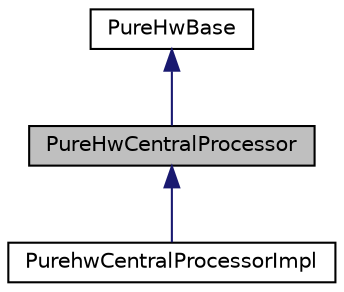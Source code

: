 digraph "PureHwCentralProcessor"
{
 // LATEX_PDF_SIZE
  edge [fontname="Helvetica",fontsize="10",labelfontname="Helvetica",labelfontsize="10"];
  node [fontname="Helvetica",fontsize="10",shape=record];
  Node1 [label="PureHwCentralProcessor",height=0.2,width=0.4,color="black", fillcolor="grey75", style="filled", fontcolor="black",tooltip="Pure central processor capabilities class."];
  Node2 -> Node1 [dir="back",color="midnightblue",fontsize="10",style="solid",fontname="Helvetica"];
  Node2 [label="PureHwBase",height=0.2,width=0.4,color="black", fillcolor="white", style="filled",URL="$class_pure_hw_base.html",tooltip="Base class for Pure hardware classes."];
  Node1 -> Node3 [dir="back",color="midnightblue",fontsize="10",style="solid",fontname="Helvetica"];
  Node3 [label="PurehwCentralProcessorImpl",height=0.2,width=0.4,color="black", fillcolor="white", style="filled",URL="$class_purehw_central_processor_impl.html",tooltip=" "];
}
